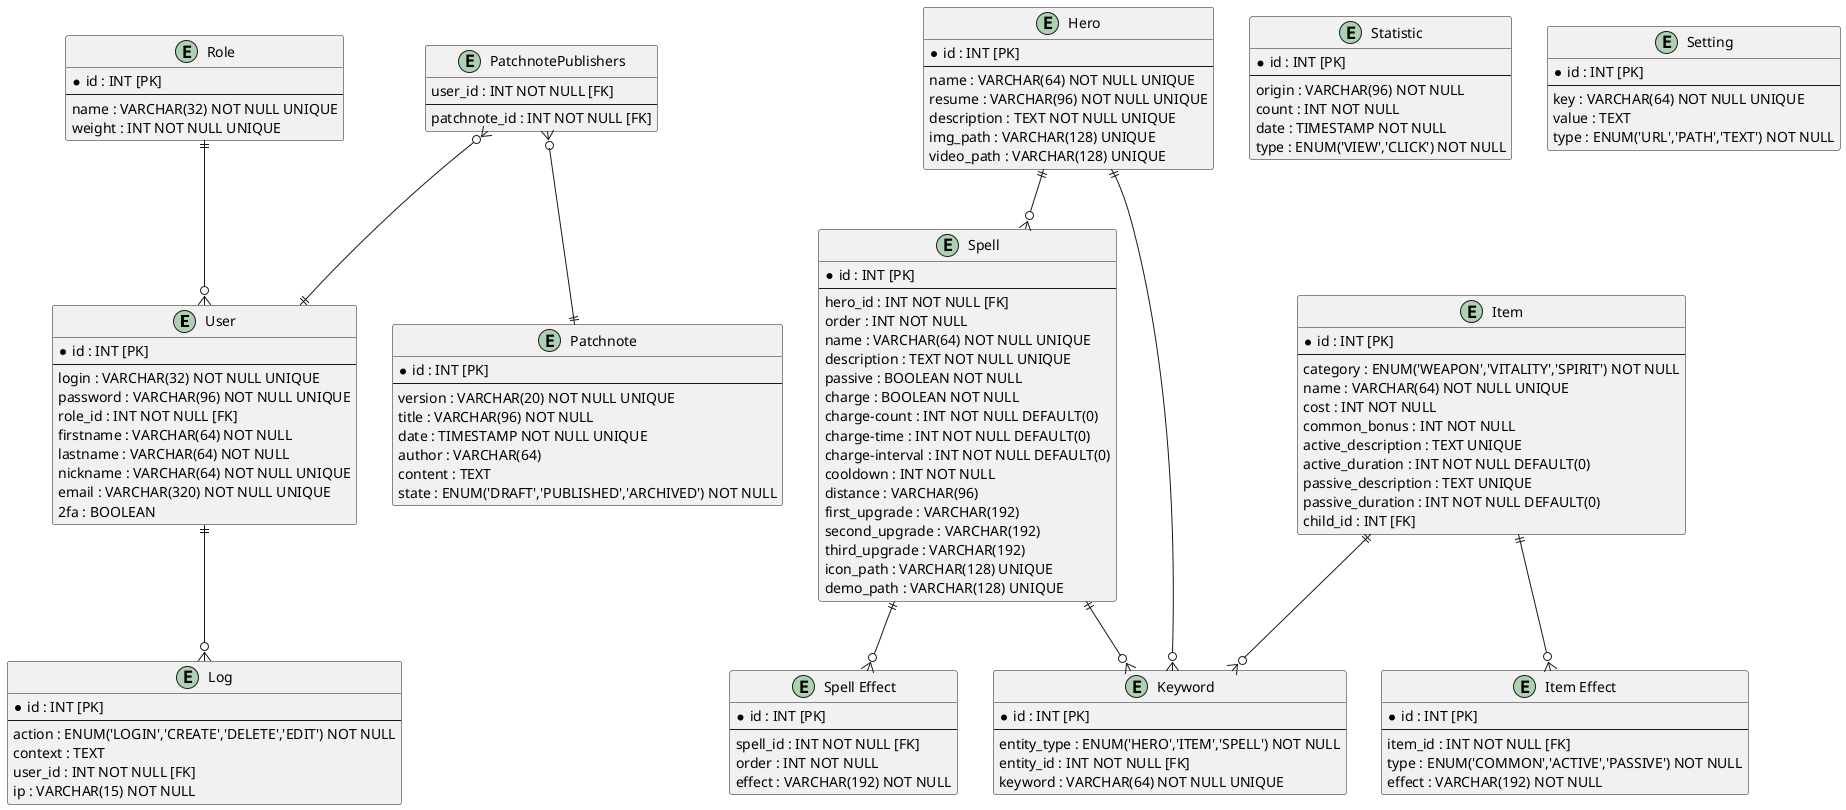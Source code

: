@startuml
entity "User" as user {
  * id : INT [PK]
  --
  login : VARCHAR(32) NOT NULL UNIQUE
  password : VARCHAR(96) NOT NULL UNIQUE
  role_id : INT NOT NULL [FK]
  firstname : VARCHAR(64) NOT NULL
  lastname : VARCHAR(64) NOT NULL
  nickname : VARCHAR(64) NOT NULL UNIQUE
  email : VARCHAR(320) NOT NULL UNIQUE  
  2fa : BOOLEAN
}

entity "Role" as role {
  * id : INT [PK]
  --
  name : VARCHAR(32) NOT NULL UNIQUE
  weight : INT NOT NULL UNIQUE
}

entity "Patchnote" as patchnote {
  * id : INT [PK]
  --
  version : VARCHAR(20) NOT NULL UNIQUE
  title : VARCHAR(96) NOT NULL
  date : TIMESTAMP NOT NULL UNIQUE
  author : VARCHAR(64)
  content : TEXT
  state : ENUM('DRAFT','PUBLISHED','ARCHIVED') NOT NULL
}

entity "Hero" as hero {
  * id : INT [PK]
  --
  name : VARCHAR(64) NOT NULL UNIQUE
  resume : VARCHAR(96) NOT NULL UNIQUE
  description : TEXT NOT NULL UNIQUE
  img_path : VARCHAR(128) UNIQUE
  video_path : VARCHAR(128) UNIQUE
}

entity "Item" as item {
  * id : INT [PK]
  --
  category : ENUM('WEAPON','VITALITY','SPIRIT') NOT NULL
  name : VARCHAR(64) NOT NULL UNIQUE
  cost : INT NOT NULL
  common_bonus : INT NOT NULL
  active_description : TEXT UNIQUE
  active_duration : INT NOT NULL DEFAULT(0)
  passive_description : TEXT UNIQUE
  passive_duration : INT NOT NULL DEFAULT(0)
  child_id : INT [FK]
}

entity "Item Effect" as item_effect {
  * id : INT [PK]
  --
  item_id : INT NOT NULL [FK]
  type : ENUM('COMMON','ACTIVE','PASSIVE') NOT NULL
  effect : VARCHAR(192) NOT NULL
}

entity "Spell" as spell {
  * id : INT [PK]
  --
  hero_id : INT NOT NULL [FK]
  order : INT NOT NULL
  name : VARCHAR(64) NOT NULL UNIQUE
  description : TEXT NOT NULL UNIQUE
  passive : BOOLEAN NOT NULL
  charge : BOOLEAN NOT NULL
  charge-count : INT NOT NULL DEFAULT(0)
  charge-time : INT NOT NULL DEFAULT(0)
  charge-interval : INT NOT NULL DEFAULT(0)
  cooldown : INT NOT NULL
  distance : VARCHAR(96)
  first_upgrade : VARCHAR(192)
  second_upgrade : VARCHAR(192)
  third_upgrade : VARCHAR(192)
  icon_path : VARCHAR(128) UNIQUE
  demo_path : VARCHAR(128) UNIQUE
}

entity "Spell Effect" as spell_effect {
  * id : INT [PK]
  --
  spell_id : INT NOT NULL [FK]
  order : INT NOT NULL
  effect : VARCHAR(192) NOT NULL
}

entity "Keyword" as keyword {
  * id : INT [PK]
  --
  entity_type : ENUM('HERO','ITEM','SPELL') NOT NULL
  entity_id : INT NOT NULL [FK]
  keyword : VARCHAR(64) NOT NULL UNIQUE
}

entity "PatchnotePublishers" as patchnote_publishers {
  user_id : INT NOT NULL [FK]
  --
  patchnote_id : INT NOT NULL [FK]
}

entity "Statistic" as statistic {
  * id : INT [PK]
  --
  origin : VARCHAR(96) NOT NULL
  count : INT NOT NULL
  date : TIMESTAMP NOT NULL
  type : ENUM('VIEW','CLICK') NOT NULL
}

entity "Setting" as setting {
  * id : INT [PK]
  --
  key : VARCHAR(64) NOT NULL UNIQUE
  value : TEXT
  type : ENUM('URL','PATH','TEXT') NOT NULL
}

entity "Log" as log {
  * id : INT [PK]
  --
  action : ENUM('LOGIN','CREATE','DELETE','EDIT') NOT NULL
  context : TEXT
  user_id : INT NOT NULL [FK]
  ip : VARCHAR(15) NOT NULL
}

role ||--o{ user
user ||--o{ log
hero ||--o{ spell
hero ||--o{ keyword
item ||--o{ keyword
item ||--o{ item_effect
spell ||--o{ spell_effect
spell ||--o{ keyword
patchnote_publishers }o--|| patchnote
patchnote_publishers }o--|| user
@enduml

Entity Relationship Diagram : [https://www.plantuml.com/plantuml/duml/bLPVRzis47_tfo3wacIOWIxRYdLFLMrc5YB_cIsd6uh1O2L68YgH0aab2vf-zvseAPHaYLLVx1Fln-Fz-TsHxvGcKfTvDgDSC_s4NXqLbQyGKQW40NsP8VG3OZ7w7VcR47tStVu3A_Cv_6GYOHpMxxpzOkNjBt--laARROWsno10nut_vn43gY1AFGePju1ltmm1fSZegJd8wZ_Uc1FlcLIQavosxBpvnTgf_27VGd0MVNOWh2yq9ophXFRw38OG0A_l2S3URxS1zZQphxENBEuX6fD52O8hYzOVHn8VAKjINU_kgzkdxeYEKYvqVNJHVBdEVw1ICT6kuq2iW8C3CZfIH537H5VQq5_ZG-YjTmCMIAbJ8RkvX-L8S0t-LvlnNo4iA5tRmflZ-l9YkVTkmeiVBtR7zu5_ME4boDL-_mv4wq8x2oigXKb02e8hzabSa5IL1kQcRqnL95cXJIvDA0CWbYSdg4hQilRJzMzN5l30OYfSa5QOlgQv2PE1u0ep8fecGZwzvFG3zdRR3IJopW-zm0__1l6my_T-sCxenFn4GlMPQLRpNF3J9y5BTQubaMOFz7IUiyQiXPII67sF-qjyuns3yFBrrVypnctFOYOPZ5AMnNOOcHdKopp2z_SqqYy5E57pxQg3WOrEEFrKMDOljkkrgP2t287f5V-zmm6aRe7gCzjKUNizt1E7WcQPSLPLaiDDqpNZRWePKsbrawWolKTieUnOxT0g9J9nwkQHABbsLxS6QfRJAJZ6DPKF97DZXSXYySZFCnCpfGcFUXEakT9EPP584jDU3K6jQ2HuFAxNAPCEDOFTxbaJqrou47tsj1blI3I1yWRttMIQJkjR-bGzBenFdslPvKwzxTHfjHNURw6__12lpHZ4GT1hChDfD8ZcN0VxnsxfNVafOogbKdNlwrFnegYYCI-nqVDDP7Rl6AvTJKqqKvf5TIcRBrVYX6G9u-FN_r3JkLu5_Nbtv-CFaFr5u2zkHsxr0zMQyQJskPPT7aDLlZcFeAbBQXyU7O-E-y1CtN05VnLWnAr0r2vbmkaEYSpKQwm7sp_yJHNm7diX1c690sm4lEpVmkQ1zA-sVhhfm8fsu_pQzTgyHf-VvtFnnPYPLJ_D0eGmguP_yssQjxtIK7rMtMIEjVQ5E3DMEYO7DDRCO1Dy5VFvyxCbkHDbudf7ULpcsNy0]